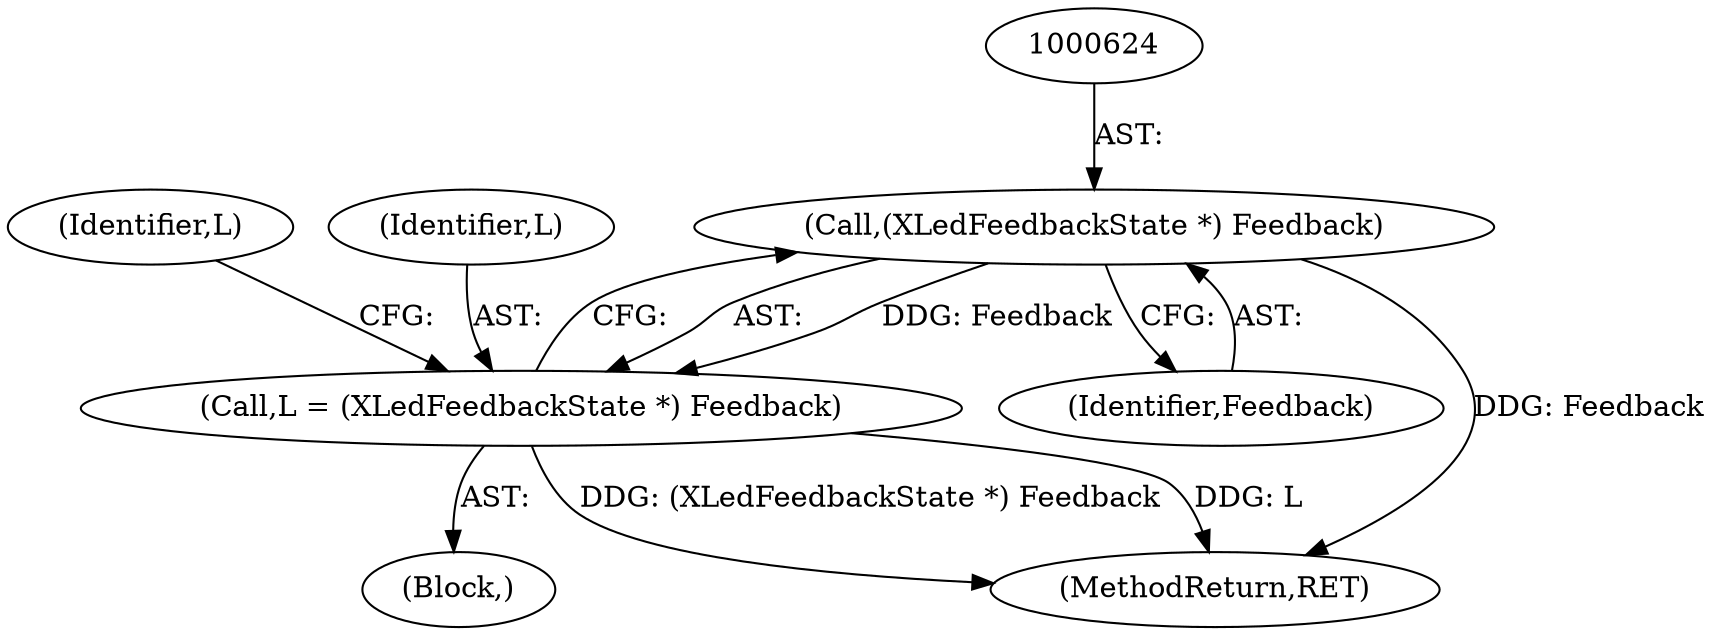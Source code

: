 digraph "0_libXi_19a9cd607de73947fcfb104682f203ffe4e1f4e5_1@pointer" {
"1000623" [label="(Call,(XLedFeedbackState *) Feedback)"];
"1000621" [label="(Call,L = (XLedFeedbackState *) Feedback)"];
"1000623" [label="(Call,(XLedFeedbackState *) Feedback)"];
"1000621" [label="(Call,L = (XLedFeedbackState *) Feedback)"];
"1000628" [label="(Identifier,L)"];
"1000625" [label="(Identifier,Feedback)"];
"1000737" [label="(MethodReturn,RET)"];
"1000622" [label="(Identifier,L)"];
"1000613" [label="(Block,)"];
"1000623" -> "1000621"  [label="AST: "];
"1000623" -> "1000625"  [label="CFG: "];
"1000624" -> "1000623"  [label="AST: "];
"1000625" -> "1000623"  [label="AST: "];
"1000621" -> "1000623"  [label="CFG: "];
"1000623" -> "1000737"  [label="DDG: Feedback"];
"1000623" -> "1000621"  [label="DDG: Feedback"];
"1000621" -> "1000613"  [label="AST: "];
"1000622" -> "1000621"  [label="AST: "];
"1000628" -> "1000621"  [label="CFG: "];
"1000621" -> "1000737"  [label="DDG: L"];
"1000621" -> "1000737"  [label="DDG: (XLedFeedbackState *) Feedback"];
}

